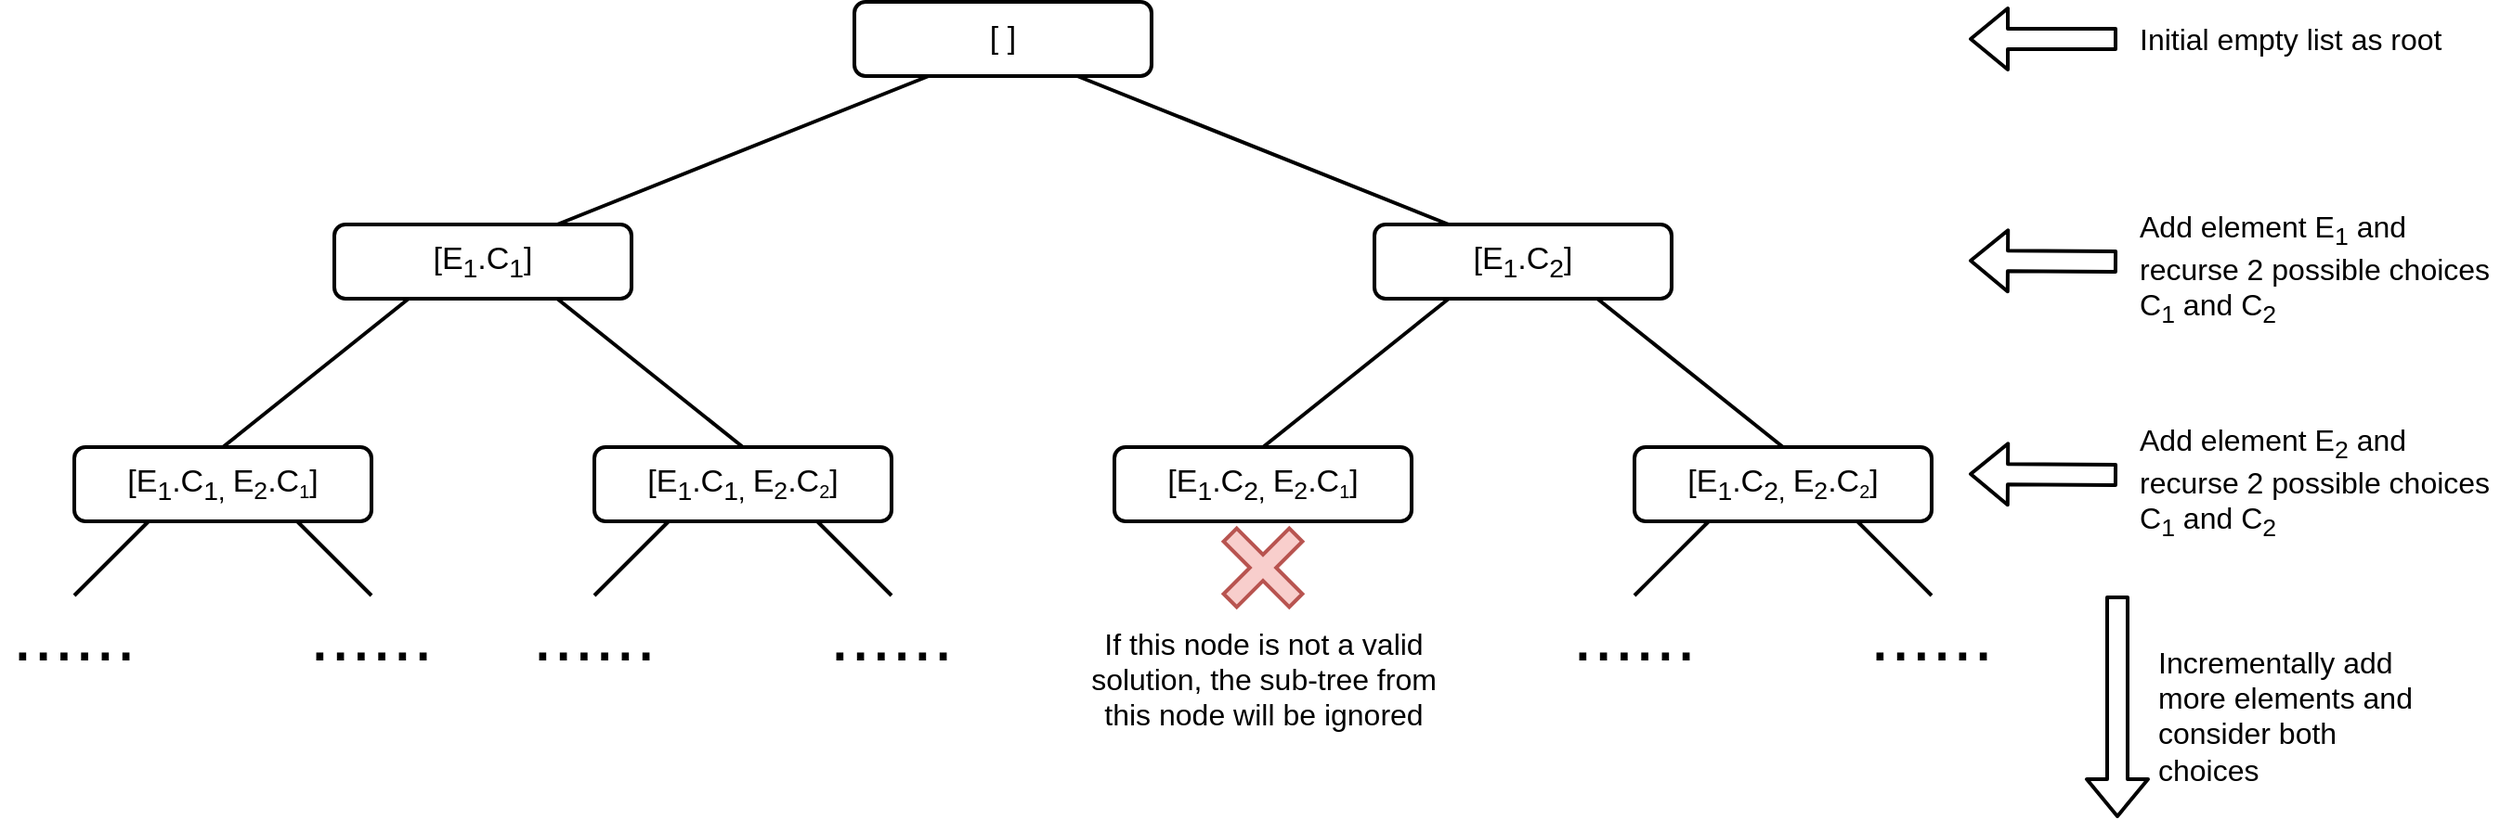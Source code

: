 <mxfile version="14.6.11" type="device"><diagram id="DJd1DIzXjLONsJANoaxk" name="Page-1"><mxGraphModel dx="2750" dy="682" grid="1" gridSize="10" guides="1" tooltips="1" connect="1" arrows="1" fold="1" page="1" pageScale="1" pageWidth="1200" pageHeight="3020" math="0" shadow="0"><root><mxCell id="0"/><mxCell id="1" parent="0"/><mxCell id="6VWzc5CvZLQ3aZ4oJjKS-1" value="&lt;span style=&quot;font-size: 17px&quot;&gt;[ ]&lt;/span&gt;" style="rounded=1;whiteSpace=wrap;html=1;strokeWidth=2;" vertex="1" parent="1"><mxGeometry x="440" y="40" width="160" height="40" as="geometry"/></mxCell><mxCell id="6VWzc5CvZLQ3aZ4oJjKS-4" value="&lt;span style=&quot;font-size: 17px&quot;&gt;[E&lt;sub&gt;1&lt;/sub&gt;.C&lt;sub&gt;1&lt;/sub&gt;]&lt;/span&gt;" style="rounded=1;whiteSpace=wrap;html=1;strokeWidth=2;" vertex="1" parent="1"><mxGeometry x="160" y="160" width="160" height="40" as="geometry"/></mxCell><mxCell id="6VWzc5CvZLQ3aZ4oJjKS-5" value="&lt;span style=&quot;font-size: 17px&quot;&gt;[E&lt;sub&gt;1&lt;/sub&gt;.C&lt;sub&gt;2&lt;/sub&gt;]&lt;/span&gt;" style="rounded=1;whiteSpace=wrap;html=1;strokeWidth=2;" vertex="1" parent="1"><mxGeometry x="720" y="160" width="160" height="40" as="geometry"/></mxCell><mxCell id="6VWzc5CvZLQ3aZ4oJjKS-6" value="&lt;span style=&quot;font-size: 17px&quot;&gt;[E&lt;sub&gt;1&lt;/sub&gt;.C&lt;sub&gt;1,&amp;nbsp;&lt;/sub&gt;&lt;/span&gt;&lt;span style=&quot;font-size: 17px&quot;&gt;E&lt;/span&gt;&lt;font style=&quot;font-size: 16px&quot;&gt;&lt;sub&gt;2&lt;/sub&gt;&lt;/font&gt;&lt;span style=&quot;font-size: 17px&quot;&gt;.C&lt;/span&gt;&lt;sub&gt;1&lt;/sub&gt;&lt;span style=&quot;font-size: 17px&quot;&gt;]&lt;/span&gt;" style="rounded=1;whiteSpace=wrap;html=1;strokeWidth=2;" vertex="1" parent="1"><mxGeometry x="20" y="280" width="160" height="40" as="geometry"/></mxCell><mxCell id="6VWzc5CvZLQ3aZ4oJjKS-10" value="&lt;span style=&quot;font-size: 17px&quot;&gt;[E&lt;sub&gt;1&lt;/sub&gt;.C&lt;sub&gt;1,&amp;nbsp;&lt;/sub&gt;&lt;/span&gt;&lt;span style=&quot;font-size: 17px&quot;&gt;E&lt;/span&gt;&lt;font style=&quot;font-size: 16px&quot;&gt;&lt;sub&gt;2&lt;/sub&gt;&lt;/font&gt;&lt;span style=&quot;font-size: 17px&quot;&gt;.C&lt;/span&gt;&lt;sub&gt;2&lt;/sub&gt;&lt;span style=&quot;font-size: 17px&quot;&gt;]&lt;/span&gt;" style="rounded=1;whiteSpace=wrap;html=1;strokeWidth=2;" vertex="1" parent="1"><mxGeometry x="300" y="280" width="160" height="40" as="geometry"/></mxCell><mxCell id="6VWzc5CvZLQ3aZ4oJjKS-11" value="&lt;span style=&quot;font-size: 17px&quot;&gt;[E&lt;sub&gt;1&lt;/sub&gt;.C&lt;sub&gt;2,&amp;nbsp;&lt;/sub&gt;&lt;/span&gt;&lt;span style=&quot;font-size: 17px&quot;&gt;E&lt;/span&gt;&lt;font style=&quot;font-size: 16px&quot;&gt;&lt;sub&gt;2&lt;/sub&gt;&lt;/font&gt;&lt;span style=&quot;font-size: 17px&quot;&gt;.C&lt;/span&gt;&lt;sub&gt;1&lt;/sub&gt;&lt;span style=&quot;font-size: 17px&quot;&gt;]&lt;/span&gt;" style="rounded=1;whiteSpace=wrap;html=1;strokeWidth=2;" vertex="1" parent="1"><mxGeometry x="580" y="280" width="160" height="40" as="geometry"/></mxCell><mxCell id="6VWzc5CvZLQ3aZ4oJjKS-12" value="&lt;span style=&quot;font-size: 17px&quot;&gt;[E&lt;sub&gt;1&lt;/sub&gt;.C&lt;sub&gt;2,&amp;nbsp;&lt;/sub&gt;&lt;/span&gt;&lt;span style=&quot;font-size: 17px&quot;&gt;E&lt;/span&gt;&lt;font style=&quot;font-size: 16px&quot;&gt;&lt;sub&gt;2&lt;/sub&gt;&lt;/font&gt;&lt;span style=&quot;font-size: 17px&quot;&gt;.C&lt;/span&gt;&lt;sub&gt;2&lt;/sub&gt;&lt;span style=&quot;font-size: 17px&quot;&gt;]&lt;/span&gt;" style="rounded=1;whiteSpace=wrap;html=1;strokeWidth=2;" vertex="1" parent="1"><mxGeometry x="860" y="280" width="160" height="40" as="geometry"/></mxCell><mxCell id="6VWzc5CvZLQ3aZ4oJjKS-13" value="" style="endArrow=none;html=1;entryX=0.25;entryY=1;entryDx=0;entryDy=0;exitX=0.75;exitY=0;exitDx=0;exitDy=0;strokeWidth=2;" edge="1" parent="1" source="6VWzc5CvZLQ3aZ4oJjKS-4" target="6VWzc5CvZLQ3aZ4oJjKS-1"><mxGeometry width="50" height="50" relative="1" as="geometry"><mxPoint x="570" y="370" as="sourcePoint"/><mxPoint x="620" y="320" as="targetPoint"/></mxGeometry></mxCell><mxCell id="6VWzc5CvZLQ3aZ4oJjKS-14" value="" style="endArrow=none;html=1;entryX=0.25;entryY=1;entryDx=0;entryDy=0;exitX=0.5;exitY=0;exitDx=0;exitDy=0;strokeWidth=2;" edge="1" parent="1" source="6VWzc5CvZLQ3aZ4oJjKS-6" target="6VWzc5CvZLQ3aZ4oJjKS-4"><mxGeometry width="50" height="50" relative="1" as="geometry"><mxPoint x="290" y="170" as="sourcePoint"/><mxPoint x="490" y="90" as="targetPoint"/></mxGeometry></mxCell><mxCell id="6VWzc5CvZLQ3aZ4oJjKS-15" value="" style="endArrow=none;html=1;strokeWidth=2;exitX=0.75;exitY=1;exitDx=0;exitDy=0;entryX=0.5;entryY=0;entryDx=0;entryDy=0;" edge="1" parent="1" source="6VWzc5CvZLQ3aZ4oJjKS-4" target="6VWzc5CvZLQ3aZ4oJjKS-10"><mxGeometry width="50" height="50" relative="1" as="geometry"><mxPoint x="570" y="370" as="sourcePoint"/><mxPoint x="620" y="320" as="targetPoint"/></mxGeometry></mxCell><mxCell id="6VWzc5CvZLQ3aZ4oJjKS-16" value="" style="endArrow=none;html=1;strokeWidth=2;entryX=0.75;entryY=1;entryDx=0;entryDy=0;exitX=0.25;exitY=0;exitDx=0;exitDy=0;" edge="1" parent="1" source="6VWzc5CvZLQ3aZ4oJjKS-5" target="6VWzc5CvZLQ3aZ4oJjKS-1"><mxGeometry width="50" height="50" relative="1" as="geometry"><mxPoint x="570" y="370" as="sourcePoint"/><mxPoint x="620" y="320" as="targetPoint"/></mxGeometry></mxCell><mxCell id="6VWzc5CvZLQ3aZ4oJjKS-17" value="" style="endArrow=none;html=1;strokeWidth=2;entryX=0.25;entryY=1;entryDx=0;entryDy=0;exitX=0.5;exitY=0;exitDx=0;exitDy=0;" edge="1" parent="1" source="6VWzc5CvZLQ3aZ4oJjKS-11" target="6VWzc5CvZLQ3aZ4oJjKS-5"><mxGeometry width="50" height="50" relative="1" as="geometry"><mxPoint x="770" y="170" as="sourcePoint"/><mxPoint x="570" y="90" as="targetPoint"/></mxGeometry></mxCell><mxCell id="6VWzc5CvZLQ3aZ4oJjKS-18" value="" style="endArrow=none;html=1;strokeWidth=2;entryX=0.75;entryY=1;entryDx=0;entryDy=0;exitX=0.5;exitY=0;exitDx=0;exitDy=0;" edge="1" parent="1" source="6VWzc5CvZLQ3aZ4oJjKS-12" target="6VWzc5CvZLQ3aZ4oJjKS-5"><mxGeometry width="50" height="50" relative="1" as="geometry"><mxPoint x="670" y="290" as="sourcePoint"/><mxPoint x="770" y="210" as="targetPoint"/></mxGeometry></mxCell><mxCell id="6VWzc5CvZLQ3aZ4oJjKS-19" value="" style="shape=flexArrow;endArrow=classic;html=1;strokeWidth=2;" edge="1" parent="1"><mxGeometry width="50" height="50" relative="1" as="geometry"><mxPoint x="1120" y="60" as="sourcePoint"/><mxPoint x="1040" y="60" as="targetPoint"/></mxGeometry></mxCell><mxCell id="6VWzc5CvZLQ3aZ4oJjKS-20" value="&lt;font style=&quot;font-size: 16px&quot;&gt;Initial empty list as root&lt;/font&gt;" style="text;html=1;strokeColor=none;fillColor=none;align=left;verticalAlign=middle;whiteSpace=wrap;rounded=0;" vertex="1" parent="1"><mxGeometry x="1130" y="40" width="170" height="40" as="geometry"/></mxCell><mxCell id="6VWzc5CvZLQ3aZ4oJjKS-21" value="" style="shape=flexArrow;endArrow=classic;html=1;strokeWidth=2;" edge="1" parent="1"><mxGeometry width="50" height="50" relative="1" as="geometry"><mxPoint x="1120" y="180" as="sourcePoint"/><mxPoint x="1040" y="179.5" as="targetPoint"/></mxGeometry></mxCell><mxCell id="6VWzc5CvZLQ3aZ4oJjKS-22" value="&lt;font style=&quot;font-size: 16px&quot;&gt;Add element E&lt;sub&gt;1&lt;/sub&gt; and recurse 2 possible choices C&lt;sub&gt;1&lt;/sub&gt; and C&lt;sub&gt;2&lt;/sub&gt;&lt;/font&gt;" style="text;html=1;strokeColor=none;fillColor=none;align=left;verticalAlign=top;whiteSpace=wrap;rounded=0;" vertex="1" parent="1"><mxGeometry x="1130" y="145" width="195" height="70" as="geometry"/></mxCell><mxCell id="6VWzc5CvZLQ3aZ4oJjKS-23" value="" style="shape=flexArrow;endArrow=classic;html=1;strokeWidth=2;" edge="1" parent="1"><mxGeometry width="50" height="50" relative="1" as="geometry"><mxPoint x="1120" y="295" as="sourcePoint"/><mxPoint x="1040" y="294.5" as="targetPoint"/></mxGeometry></mxCell><mxCell id="6VWzc5CvZLQ3aZ4oJjKS-24" value="&lt;font style=&quot;font-size: 16px&quot;&gt;Add element E&lt;sub&gt;2&lt;/sub&gt; and recurse 2 possible choices C&lt;sub&gt;1&lt;/sub&gt; and C&lt;sub&gt;2&lt;/sub&gt;&lt;/font&gt;" style="text;html=1;strokeColor=none;fillColor=none;align=left;verticalAlign=top;whiteSpace=wrap;rounded=0;" vertex="1" parent="1"><mxGeometry x="1130" y="260" width="195" height="70" as="geometry"/></mxCell><mxCell id="6VWzc5CvZLQ3aZ4oJjKS-25" value="" style="shape=cross;whiteSpace=wrap;html=1;strokeWidth=2;rotation=45;fillColor=#f8cecc;strokeColor=#b85450;" vertex="1" parent="1"><mxGeometry x="635" y="320" width="50" height="50" as="geometry"/></mxCell><mxCell id="6VWzc5CvZLQ3aZ4oJjKS-26" value="" style="endArrow=none;html=1;strokeWidth=2;entryX=0.25;entryY=1;entryDx=0;entryDy=0;" edge="1" parent="1" target="6VWzc5CvZLQ3aZ4oJjKS-12"><mxGeometry width="50" height="50" relative="1" as="geometry"><mxPoint x="860" y="360" as="sourcePoint"/><mxPoint x="930" y="210" as="targetPoint"/></mxGeometry></mxCell><mxCell id="6VWzc5CvZLQ3aZ4oJjKS-27" value="" style="endArrow=none;html=1;strokeWidth=2;entryX=0.75;entryY=1;entryDx=0;entryDy=0;" edge="1" parent="1" target="6VWzc5CvZLQ3aZ4oJjKS-12"><mxGeometry width="50" height="50" relative="1" as="geometry"><mxPoint x="1020" y="360" as="sourcePoint"/><mxPoint x="910" y="330" as="targetPoint"/></mxGeometry></mxCell><mxCell id="6VWzc5CvZLQ3aZ4oJjKS-29" value="&lt;span style=&quot;color: rgba(0 , 0 , 0 , 0) ; font-family: monospace ; font-size: 0px&quot;&gt;%3CmxGraphModel%3E%3Croot%3E%3CmxCell%20id%3D%220%22%2F%3E%3CmxCell%20id%3D%221%22%20parent%3D%220%22%2F%3E%3CmxCell%20id%3D%222%22%20value%3D%22%26lt%3Bfont%20style%3D%26quot%3Bfont-size%3A%2016px%26quot%3B%26gt%3BAdd%20element%20E%26lt%3Bsub%26gt%3B2%26lt%3B%2Fsub%26gt%3B%20and%20recurse%202%20possible%20choices%20C%26lt%3Bsub%26gt%3B1%26lt%3B%2Fsub%26gt%3B%20and%20C%26lt%3Bsub%26gt%3B2%26lt%3B%2Fsub%26gt%3B%26lt%3B%2Ffont%26gt%3B%22%20style%3D%22text%3Bhtml%3D1%3BstrokeColor%3Dnone%3BfillColor%3Dnone%3Balign%3Dleft%3BverticalAlign%3Dtop%3BwhiteSpace%3Dwrap%3Brounded%3D0%3B%22%20vertex%3D%221%22%20parent%3D%221%22%3E%3CmxGeometry%20x%3D%221130%22%20y%3D%22260%22%20width%3D%22195%22%20height%3D%2270%22%20as%3D%22geometry%22%2F%3E%3C%2FmxCell%3E%3C%2Froot%3E%3C%2FmxGraphModel%3E&lt;/span&gt;" style="text;html=1;strokeColor=none;fillColor=none;align=left;verticalAlign=top;whiteSpace=wrap;rounded=0;" vertex="1" parent="1"><mxGeometry x="650" y="380" width="195" height="70" as="geometry"/></mxCell><mxCell id="6VWzc5CvZLQ3aZ4oJjKS-30" value="&lt;span style=&quot;font-size: 16px&quot;&gt;If this node is not a valid solution, the sub-tree from this node will be ignored&lt;/span&gt;" style="text;html=1;strokeColor=none;fillColor=none;align=center;verticalAlign=top;whiteSpace=wrap;rounded=0;" vertex="1" parent="1"><mxGeometry x="562.5" y="370" width="195" height="70" as="geometry"/></mxCell><mxCell id="6VWzc5CvZLQ3aZ4oJjKS-31" value="" style="endArrow=none;html=1;strokeWidth=2;exitX=0.25;exitY=1;exitDx=0;exitDy=0;" edge="1" parent="1" source="6VWzc5CvZLQ3aZ4oJjKS-10"><mxGeometry width="50" height="50" relative="1" as="geometry"><mxPoint x="880" y="480" as="sourcePoint"/><mxPoint x="300" y="360" as="targetPoint"/></mxGeometry></mxCell><mxCell id="6VWzc5CvZLQ3aZ4oJjKS-32" value="" style="endArrow=none;html=1;strokeWidth=2;exitX=0.75;exitY=1;exitDx=0;exitDy=0;" edge="1" parent="1" source="6VWzc5CvZLQ3aZ4oJjKS-10"><mxGeometry width="50" height="50" relative="1" as="geometry"><mxPoint x="880" y="480" as="sourcePoint"/><mxPoint x="460" y="360" as="targetPoint"/></mxGeometry></mxCell><mxCell id="6VWzc5CvZLQ3aZ4oJjKS-33" value="" style="endArrow=none;html=1;strokeWidth=2;entryX=0.25;entryY=1;entryDx=0;entryDy=0;" edge="1" parent="1" target="6VWzc5CvZLQ3aZ4oJjKS-6"><mxGeometry width="50" height="50" relative="1" as="geometry"><mxPoint x="20" y="360" as="sourcePoint"/><mxPoint x="310" y="370" as="targetPoint"/></mxGeometry></mxCell><mxCell id="6VWzc5CvZLQ3aZ4oJjKS-34" value="" style="endArrow=none;html=1;strokeWidth=2;entryX=0.75;entryY=1;entryDx=0;entryDy=0;" edge="1" parent="1" target="6VWzc5CvZLQ3aZ4oJjKS-6"><mxGeometry width="50" height="50" relative="1" as="geometry"><mxPoint x="180" y="360" as="sourcePoint"/><mxPoint x="310" y="370" as="targetPoint"/></mxGeometry></mxCell><mxCell id="6VWzc5CvZLQ3aZ4oJjKS-36" value="&lt;font style=&quot;font-size: 40px&quot;&gt;......&lt;/font&gt;" style="text;html=1;strokeColor=none;fillColor=none;align=center;verticalAlign=middle;whiteSpace=wrap;rounded=0;" vertex="1" parent="1"><mxGeometry x="820" y="360" width="80" height="40" as="geometry"/></mxCell><mxCell id="6VWzc5CvZLQ3aZ4oJjKS-39" value="&lt;font style=&quot;font-size: 40px&quot;&gt;......&lt;/font&gt;" style="text;html=1;strokeColor=none;fillColor=none;align=center;verticalAlign=middle;whiteSpace=wrap;rounded=0;" vertex="1" parent="1"><mxGeometry x="980" y="360" width="80" height="40" as="geometry"/></mxCell><mxCell id="6VWzc5CvZLQ3aZ4oJjKS-40" value="&lt;font style=&quot;font-size: 40px&quot;&gt;......&lt;/font&gt;" style="text;html=1;strokeColor=none;fillColor=none;align=center;verticalAlign=middle;whiteSpace=wrap;rounded=0;" vertex="1" parent="1"><mxGeometry x="420" y="360" width="80" height="40" as="geometry"/></mxCell><mxCell id="6VWzc5CvZLQ3aZ4oJjKS-41" value="&lt;font style=&quot;font-size: 40px&quot;&gt;......&lt;/font&gt;" style="text;html=1;strokeColor=none;fillColor=none;align=center;verticalAlign=middle;whiteSpace=wrap;rounded=0;" vertex="1" parent="1"><mxGeometry x="260" y="360" width="80" height="40" as="geometry"/></mxCell><mxCell id="6VWzc5CvZLQ3aZ4oJjKS-42" value="&lt;font style=&quot;font-size: 40px&quot;&gt;......&lt;/font&gt;" style="text;html=1;strokeColor=none;fillColor=none;align=center;verticalAlign=middle;whiteSpace=wrap;rounded=0;" vertex="1" parent="1"><mxGeometry x="140" y="360" width="80" height="40" as="geometry"/></mxCell><mxCell id="6VWzc5CvZLQ3aZ4oJjKS-43" value="&lt;font style=&quot;font-size: 40px&quot;&gt;......&lt;/font&gt;" style="text;html=1;strokeColor=none;fillColor=none;align=center;verticalAlign=middle;whiteSpace=wrap;rounded=0;" vertex="1" parent="1"><mxGeometry x="-20" y="360" width="80" height="40" as="geometry"/></mxCell><mxCell id="6VWzc5CvZLQ3aZ4oJjKS-44" value="" style="shape=flexArrow;endArrow=classic;html=1;strokeWidth=2;" edge="1" parent="1"><mxGeometry width="50" height="50" relative="1" as="geometry"><mxPoint x="1120" y="360" as="sourcePoint"/><mxPoint x="1120" y="480" as="targetPoint"/></mxGeometry></mxCell><mxCell id="6VWzc5CvZLQ3aZ4oJjKS-46" value="&lt;font style=&quot;font-size: 16px&quot;&gt;Incrementally add more elements and consider both choices&lt;/font&gt;" style="text;html=1;strokeColor=none;fillColor=none;align=left;verticalAlign=top;whiteSpace=wrap;rounded=0;" vertex="1" parent="1"><mxGeometry x="1140" y="380" width="150" height="70" as="geometry"/></mxCell></root></mxGraphModel></diagram></mxfile>